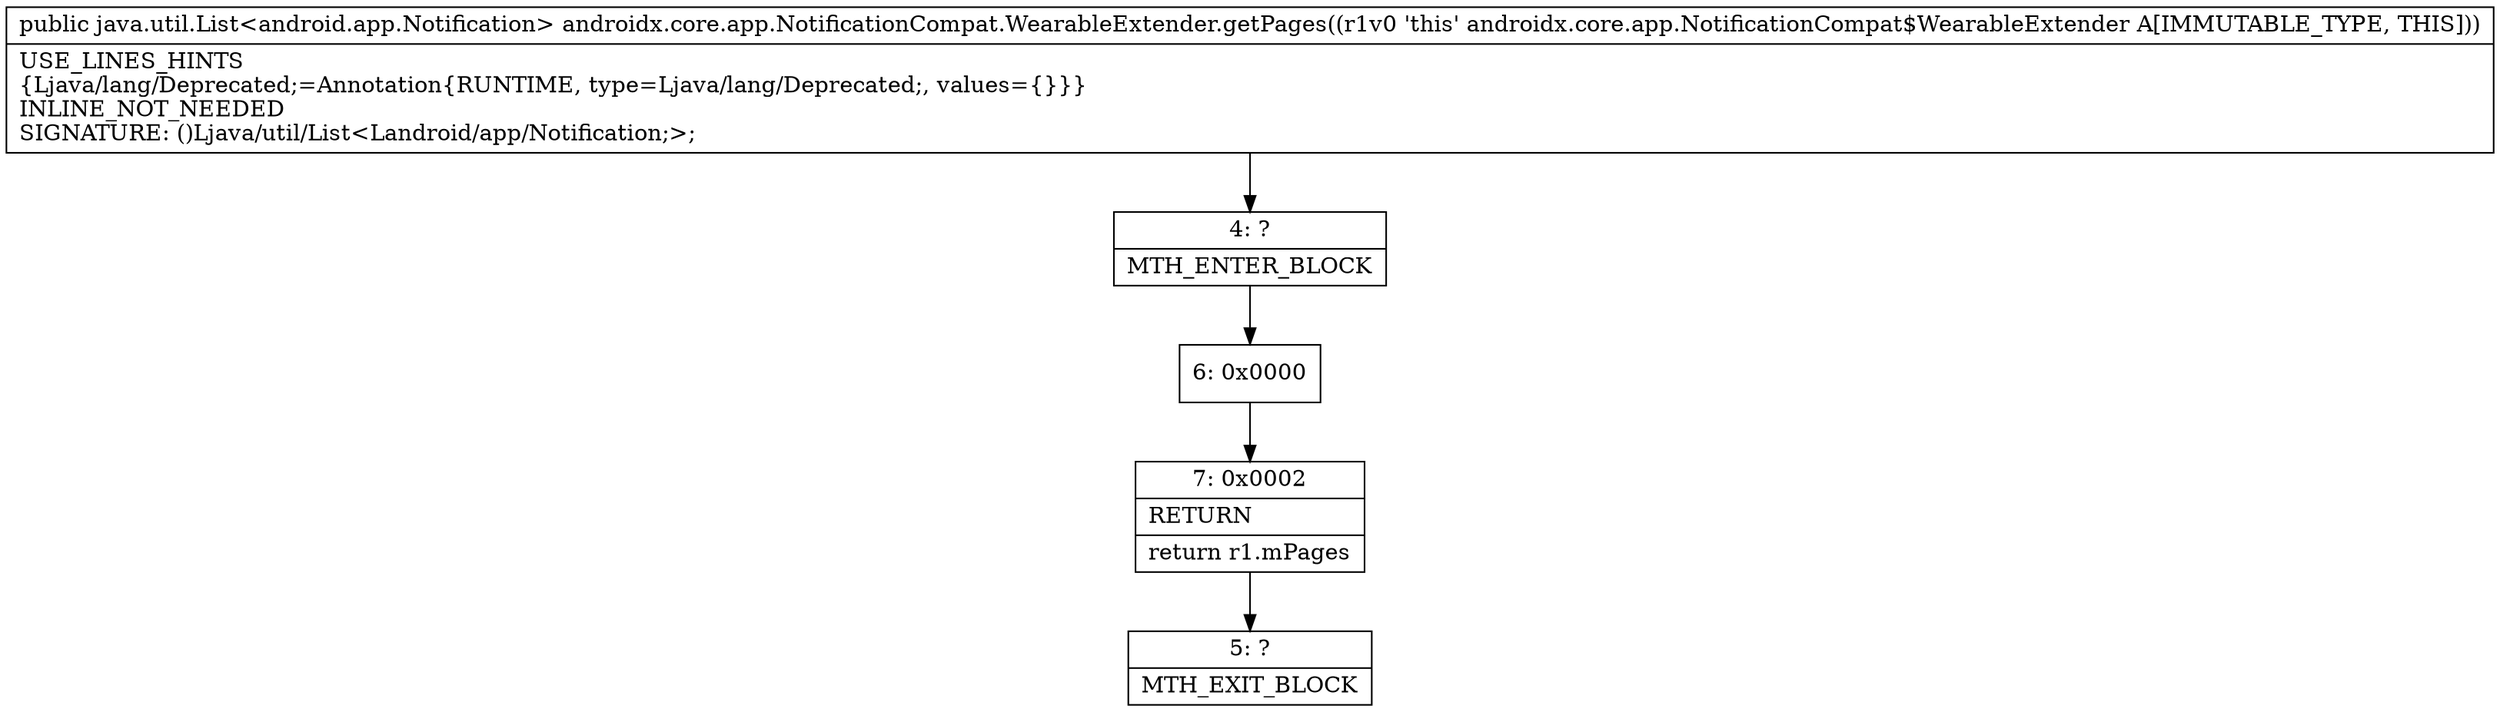 digraph "CFG forandroidx.core.app.NotificationCompat.WearableExtender.getPages()Ljava\/util\/List;" {
Node_4 [shape=record,label="{4\:\ ?|MTH_ENTER_BLOCK\l}"];
Node_6 [shape=record,label="{6\:\ 0x0000}"];
Node_7 [shape=record,label="{7\:\ 0x0002|RETURN\l|return r1.mPages\l}"];
Node_5 [shape=record,label="{5\:\ ?|MTH_EXIT_BLOCK\l}"];
MethodNode[shape=record,label="{public java.util.List\<android.app.Notification\> androidx.core.app.NotificationCompat.WearableExtender.getPages((r1v0 'this' androidx.core.app.NotificationCompat$WearableExtender A[IMMUTABLE_TYPE, THIS]))  | USE_LINES_HINTS\l\{Ljava\/lang\/Deprecated;=Annotation\{RUNTIME, type=Ljava\/lang\/Deprecated;, values=\{\}\}\}\lINLINE_NOT_NEEDED\lSIGNATURE: ()Ljava\/util\/List\<Landroid\/app\/Notification;\>;\l}"];
MethodNode -> Node_4;Node_4 -> Node_6;
Node_6 -> Node_7;
Node_7 -> Node_5;
}


